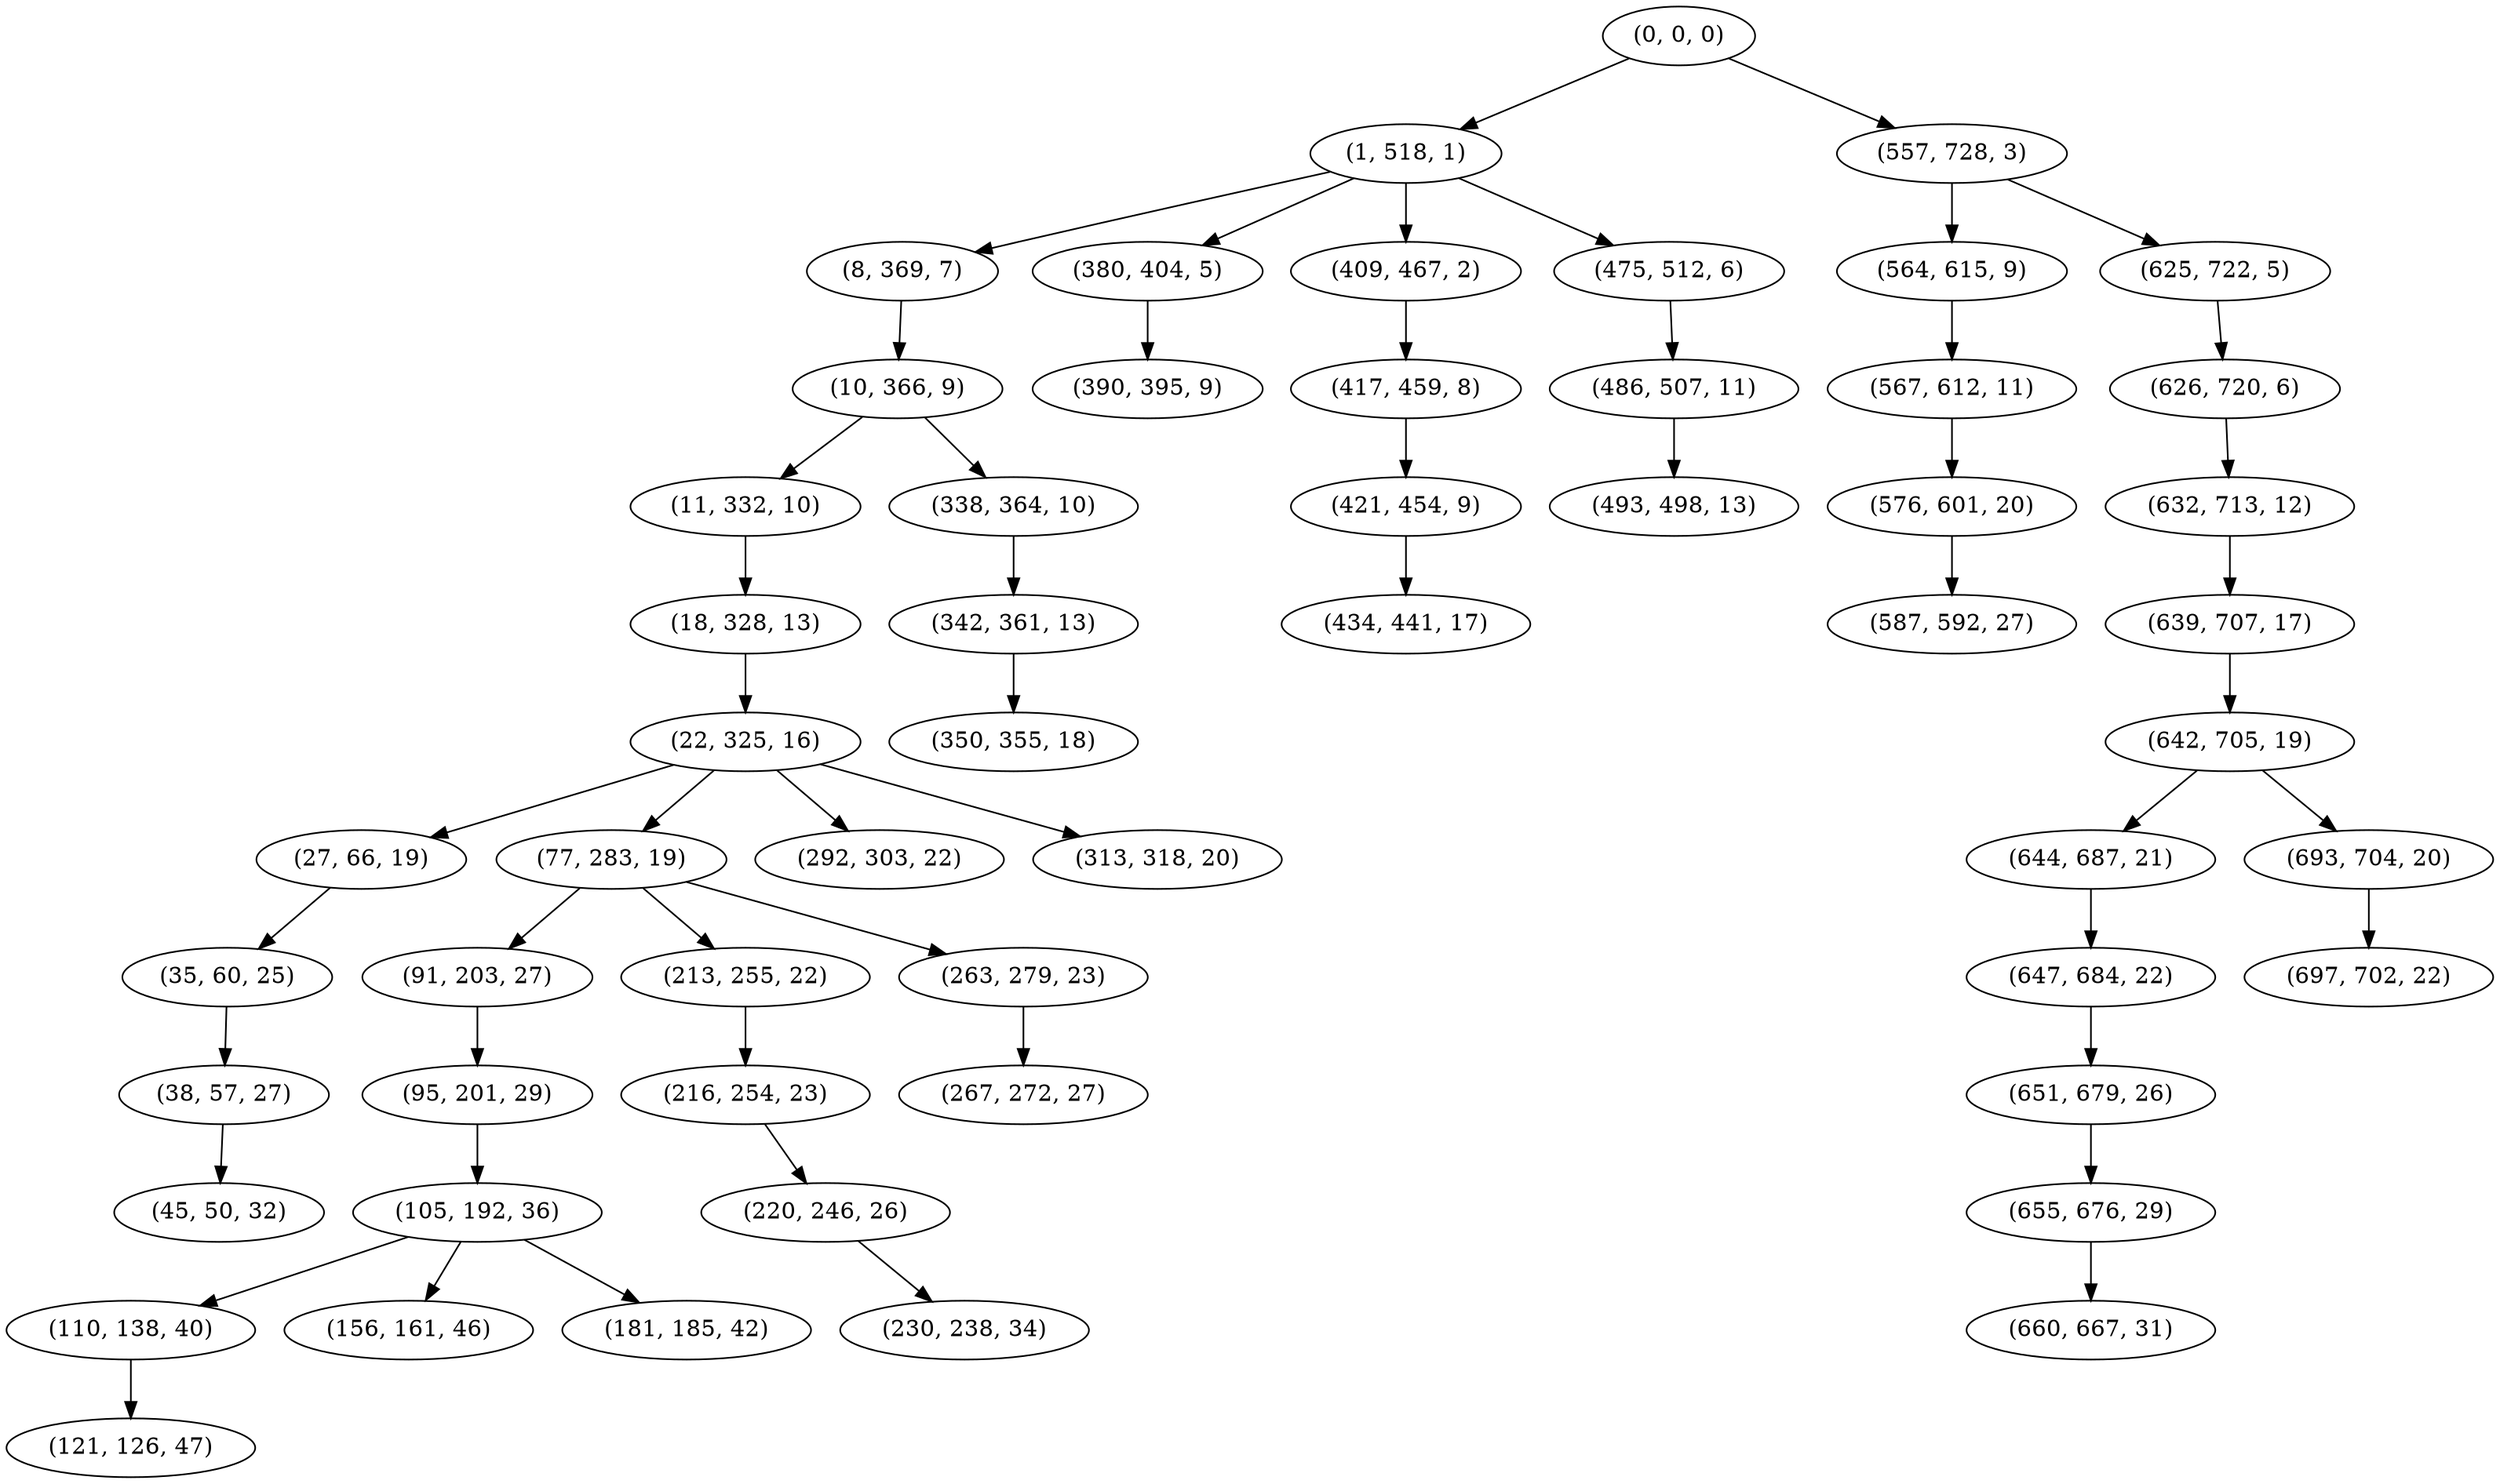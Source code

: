 digraph tree {
    "(0, 0, 0)";
    "(1, 518, 1)";
    "(8, 369, 7)";
    "(10, 366, 9)";
    "(11, 332, 10)";
    "(18, 328, 13)";
    "(22, 325, 16)";
    "(27, 66, 19)";
    "(35, 60, 25)";
    "(38, 57, 27)";
    "(45, 50, 32)";
    "(77, 283, 19)";
    "(91, 203, 27)";
    "(95, 201, 29)";
    "(105, 192, 36)";
    "(110, 138, 40)";
    "(121, 126, 47)";
    "(156, 161, 46)";
    "(181, 185, 42)";
    "(213, 255, 22)";
    "(216, 254, 23)";
    "(220, 246, 26)";
    "(230, 238, 34)";
    "(263, 279, 23)";
    "(267, 272, 27)";
    "(292, 303, 22)";
    "(313, 318, 20)";
    "(338, 364, 10)";
    "(342, 361, 13)";
    "(350, 355, 18)";
    "(380, 404, 5)";
    "(390, 395, 9)";
    "(409, 467, 2)";
    "(417, 459, 8)";
    "(421, 454, 9)";
    "(434, 441, 17)";
    "(475, 512, 6)";
    "(486, 507, 11)";
    "(493, 498, 13)";
    "(557, 728, 3)";
    "(564, 615, 9)";
    "(567, 612, 11)";
    "(576, 601, 20)";
    "(587, 592, 27)";
    "(625, 722, 5)";
    "(626, 720, 6)";
    "(632, 713, 12)";
    "(639, 707, 17)";
    "(642, 705, 19)";
    "(644, 687, 21)";
    "(647, 684, 22)";
    "(651, 679, 26)";
    "(655, 676, 29)";
    "(660, 667, 31)";
    "(693, 704, 20)";
    "(697, 702, 22)";
    "(0, 0, 0)" -> "(1, 518, 1)";
    "(0, 0, 0)" -> "(557, 728, 3)";
    "(1, 518, 1)" -> "(8, 369, 7)";
    "(1, 518, 1)" -> "(380, 404, 5)";
    "(1, 518, 1)" -> "(409, 467, 2)";
    "(1, 518, 1)" -> "(475, 512, 6)";
    "(8, 369, 7)" -> "(10, 366, 9)";
    "(10, 366, 9)" -> "(11, 332, 10)";
    "(10, 366, 9)" -> "(338, 364, 10)";
    "(11, 332, 10)" -> "(18, 328, 13)";
    "(18, 328, 13)" -> "(22, 325, 16)";
    "(22, 325, 16)" -> "(27, 66, 19)";
    "(22, 325, 16)" -> "(77, 283, 19)";
    "(22, 325, 16)" -> "(292, 303, 22)";
    "(22, 325, 16)" -> "(313, 318, 20)";
    "(27, 66, 19)" -> "(35, 60, 25)";
    "(35, 60, 25)" -> "(38, 57, 27)";
    "(38, 57, 27)" -> "(45, 50, 32)";
    "(77, 283, 19)" -> "(91, 203, 27)";
    "(77, 283, 19)" -> "(213, 255, 22)";
    "(77, 283, 19)" -> "(263, 279, 23)";
    "(91, 203, 27)" -> "(95, 201, 29)";
    "(95, 201, 29)" -> "(105, 192, 36)";
    "(105, 192, 36)" -> "(110, 138, 40)";
    "(105, 192, 36)" -> "(156, 161, 46)";
    "(105, 192, 36)" -> "(181, 185, 42)";
    "(110, 138, 40)" -> "(121, 126, 47)";
    "(213, 255, 22)" -> "(216, 254, 23)";
    "(216, 254, 23)" -> "(220, 246, 26)";
    "(220, 246, 26)" -> "(230, 238, 34)";
    "(263, 279, 23)" -> "(267, 272, 27)";
    "(338, 364, 10)" -> "(342, 361, 13)";
    "(342, 361, 13)" -> "(350, 355, 18)";
    "(380, 404, 5)" -> "(390, 395, 9)";
    "(409, 467, 2)" -> "(417, 459, 8)";
    "(417, 459, 8)" -> "(421, 454, 9)";
    "(421, 454, 9)" -> "(434, 441, 17)";
    "(475, 512, 6)" -> "(486, 507, 11)";
    "(486, 507, 11)" -> "(493, 498, 13)";
    "(557, 728, 3)" -> "(564, 615, 9)";
    "(557, 728, 3)" -> "(625, 722, 5)";
    "(564, 615, 9)" -> "(567, 612, 11)";
    "(567, 612, 11)" -> "(576, 601, 20)";
    "(576, 601, 20)" -> "(587, 592, 27)";
    "(625, 722, 5)" -> "(626, 720, 6)";
    "(626, 720, 6)" -> "(632, 713, 12)";
    "(632, 713, 12)" -> "(639, 707, 17)";
    "(639, 707, 17)" -> "(642, 705, 19)";
    "(642, 705, 19)" -> "(644, 687, 21)";
    "(642, 705, 19)" -> "(693, 704, 20)";
    "(644, 687, 21)" -> "(647, 684, 22)";
    "(647, 684, 22)" -> "(651, 679, 26)";
    "(651, 679, 26)" -> "(655, 676, 29)";
    "(655, 676, 29)" -> "(660, 667, 31)";
    "(693, 704, 20)" -> "(697, 702, 22)";
}
